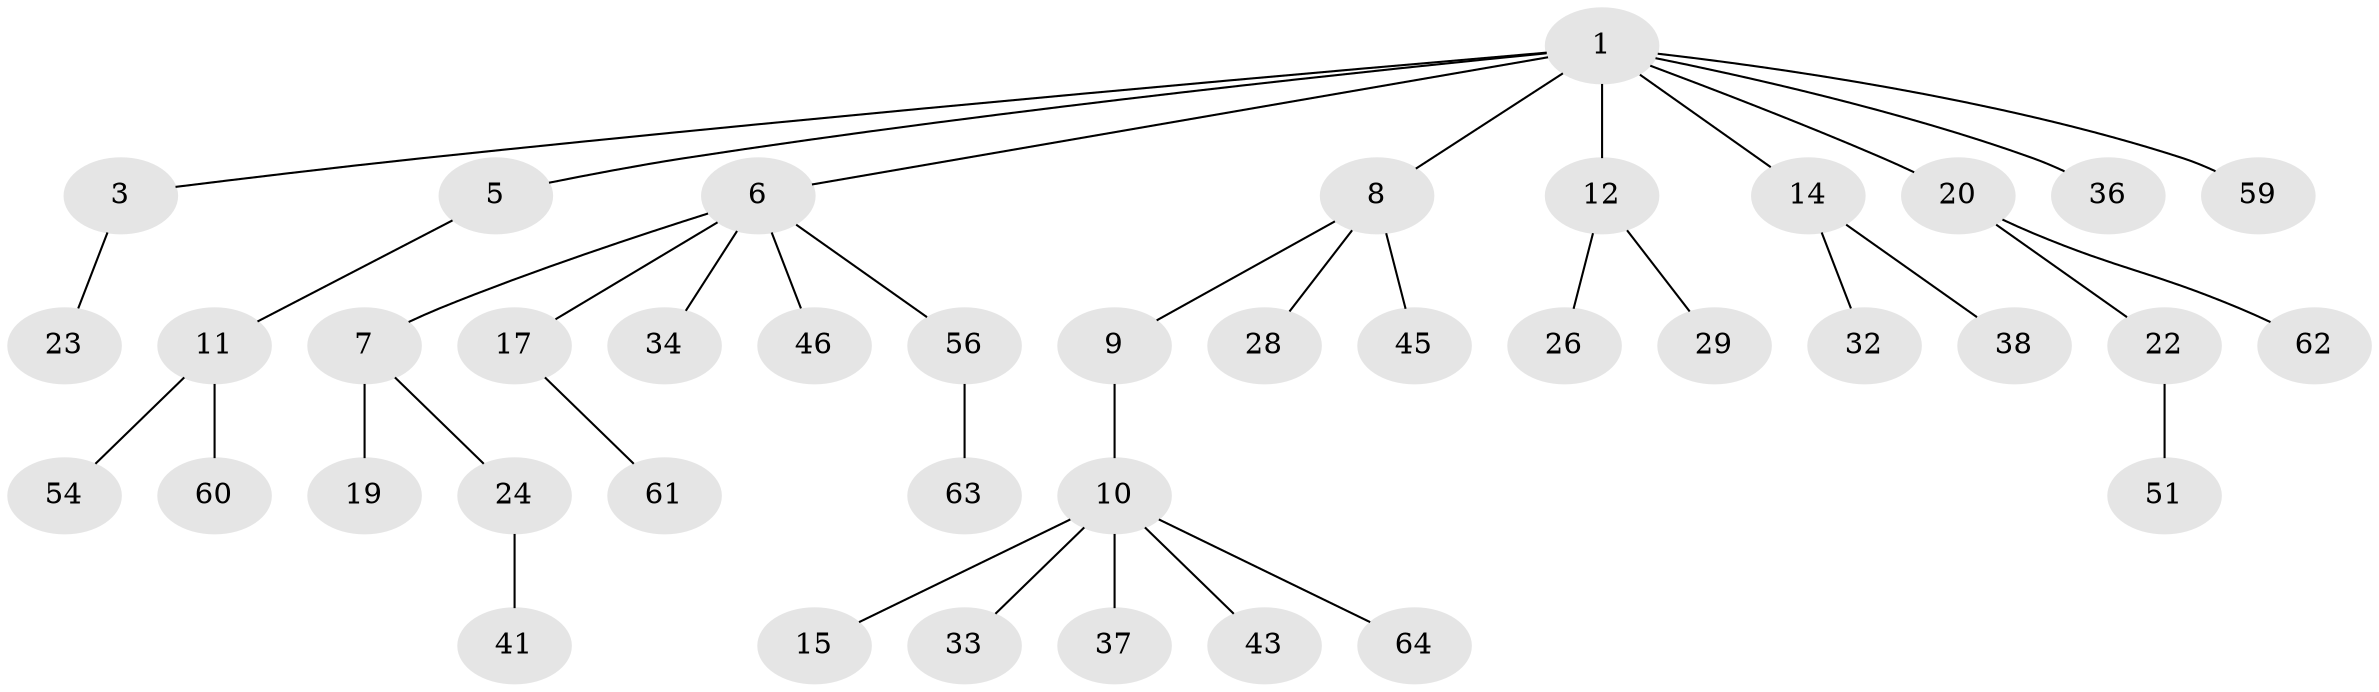 // original degree distribution, {6: 0.03076923076923077, 5: 0.03076923076923077, 3: 0.09230769230769231, 1: 0.49230769230769234, 4: 0.07692307692307693, 2: 0.27692307692307694}
// Generated by graph-tools (version 1.1) at 2025/11/02/27/25 16:11:26]
// undirected, 40 vertices, 39 edges
graph export_dot {
graph [start="1"]
  node [color=gray90,style=filled];
  1 [super="+2"];
  3 [super="+4"];
  5 [super="+40"];
  6 [super="+30"];
  7;
  8 [super="+50"];
  9 [super="+21"];
  10 [super="+13"];
  11 [super="+48"];
  12 [super="+18"];
  14 [super="+16"];
  15;
  17 [super="+35"];
  19 [super="+25"];
  20 [super="+44"];
  22;
  23 [super="+57"];
  24;
  26 [super="+27"];
  28 [super="+39"];
  29 [super="+31"];
  32;
  33 [super="+55"];
  34 [super="+52"];
  36 [super="+42"];
  37;
  38 [super="+47"];
  41 [super="+49"];
  43;
  45 [super="+53"];
  46;
  51 [super="+58"];
  54;
  56;
  59;
  60;
  61;
  62;
  63 [super="+65"];
  64;
  1 -- 3;
  1 -- 5;
  1 -- 8;
  1 -- 12;
  1 -- 20;
  1 -- 36;
  1 -- 6;
  1 -- 59;
  1 -- 14;
  3 -- 23;
  5 -- 11;
  6 -- 7;
  6 -- 17;
  6 -- 56;
  6 -- 46;
  6 -- 34;
  7 -- 19;
  7 -- 24;
  8 -- 9;
  8 -- 28;
  8 -- 45;
  9 -- 10;
  10 -- 15;
  10 -- 33;
  10 -- 37;
  10 -- 43;
  10 -- 64;
  11 -- 54;
  11 -- 60;
  12 -- 29;
  12 -- 26;
  14 -- 32;
  14 -- 38;
  17 -- 61;
  20 -- 22;
  20 -- 62;
  22 -- 51;
  24 -- 41;
  56 -- 63;
}
